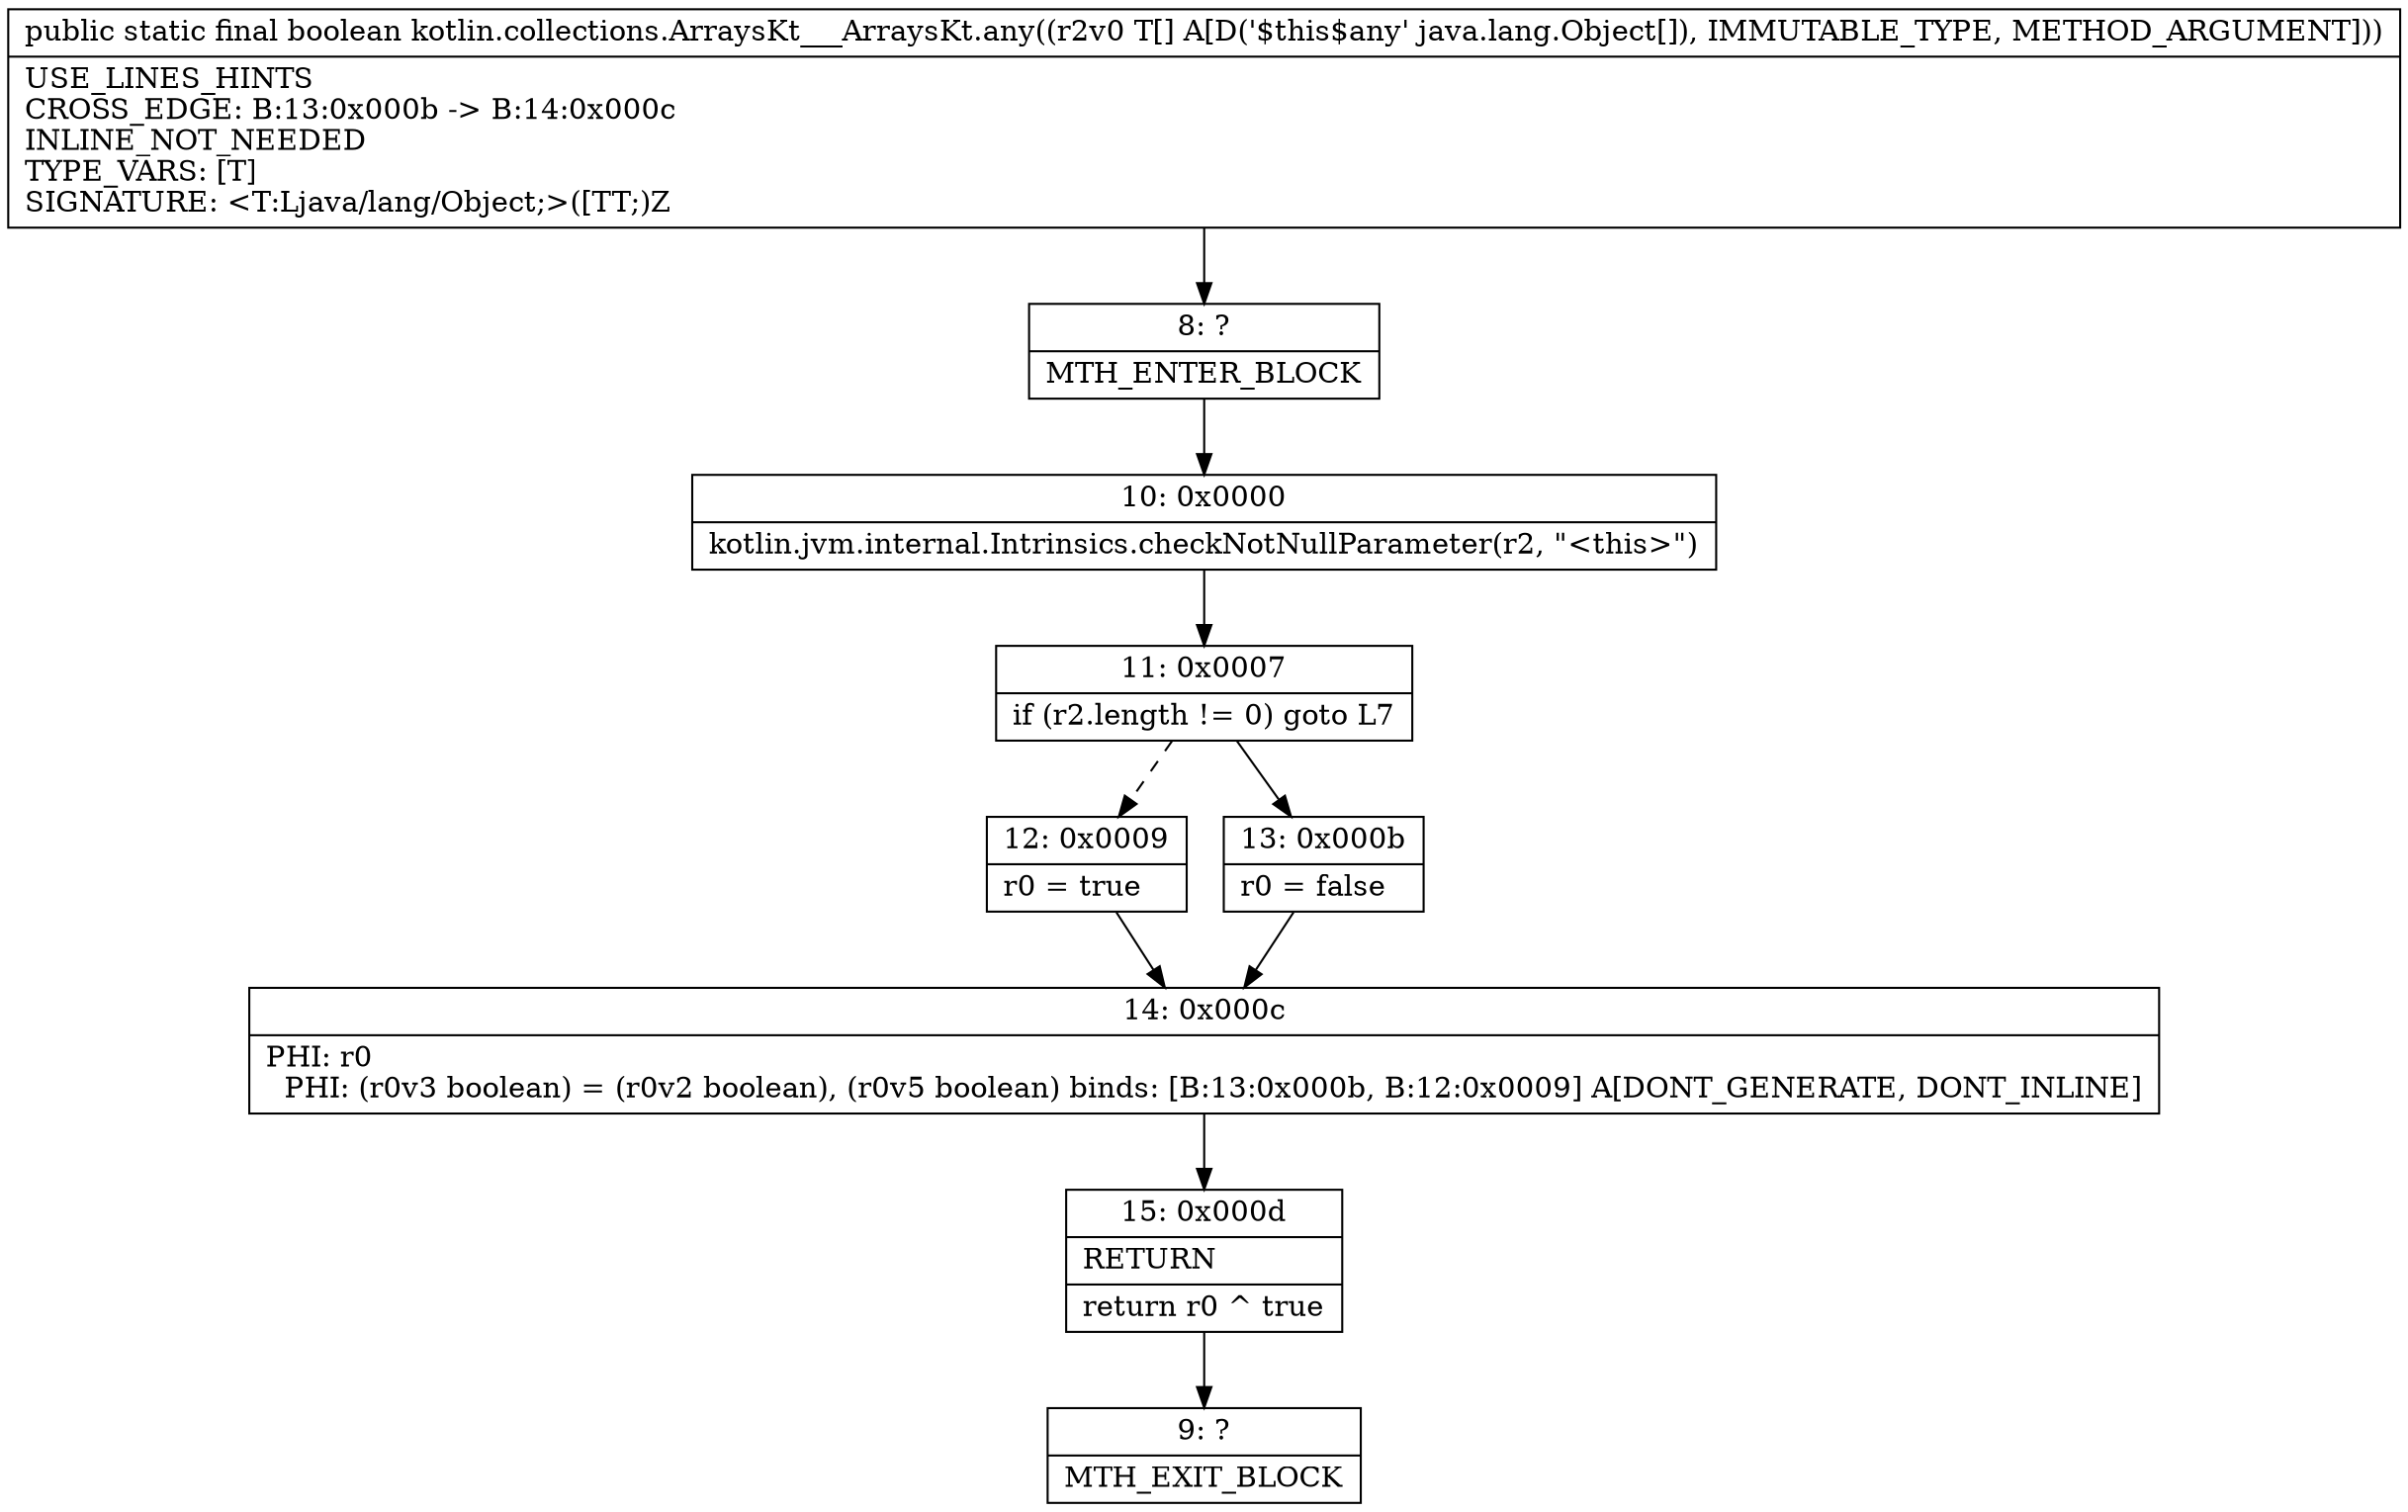 digraph "CFG forkotlin.collections.ArraysKt___ArraysKt.any([Ljava\/lang\/Object;)Z" {
Node_8 [shape=record,label="{8\:\ ?|MTH_ENTER_BLOCK\l}"];
Node_10 [shape=record,label="{10\:\ 0x0000|kotlin.jvm.internal.Intrinsics.checkNotNullParameter(r2, \"\<this\>\")\l}"];
Node_11 [shape=record,label="{11\:\ 0x0007|if (r2.length != 0) goto L7\l}"];
Node_12 [shape=record,label="{12\:\ 0x0009|r0 = true\l}"];
Node_14 [shape=record,label="{14\:\ 0x000c|PHI: r0 \l  PHI: (r0v3 boolean) = (r0v2 boolean), (r0v5 boolean) binds: [B:13:0x000b, B:12:0x0009] A[DONT_GENERATE, DONT_INLINE]\l}"];
Node_15 [shape=record,label="{15\:\ 0x000d|RETURN\l|return r0 ^ true\l}"];
Node_9 [shape=record,label="{9\:\ ?|MTH_EXIT_BLOCK\l}"];
Node_13 [shape=record,label="{13\:\ 0x000b|r0 = false\l}"];
MethodNode[shape=record,label="{public static final boolean kotlin.collections.ArraysKt___ArraysKt.any((r2v0 T[] A[D('$this$any' java.lang.Object[]), IMMUTABLE_TYPE, METHOD_ARGUMENT]))  | USE_LINES_HINTS\lCROSS_EDGE: B:13:0x000b \-\> B:14:0x000c\lINLINE_NOT_NEEDED\lTYPE_VARS: [T]\lSIGNATURE: \<T:Ljava\/lang\/Object;\>([TT;)Z\l}"];
MethodNode -> Node_8;Node_8 -> Node_10;
Node_10 -> Node_11;
Node_11 -> Node_12[style=dashed];
Node_11 -> Node_13;
Node_12 -> Node_14;
Node_14 -> Node_15;
Node_15 -> Node_9;
Node_13 -> Node_14;
}

